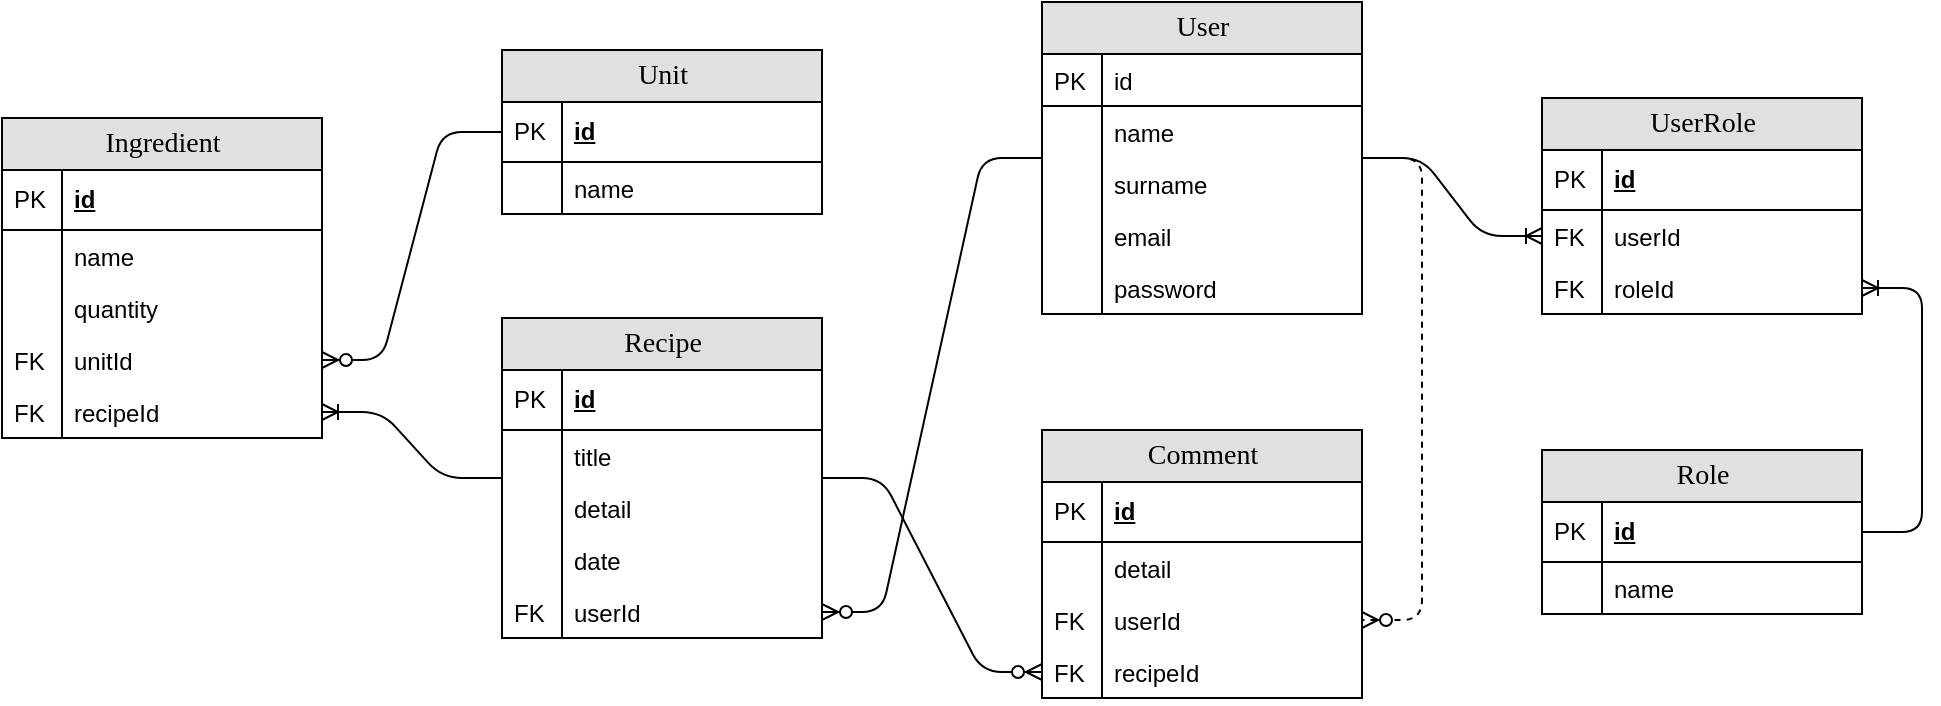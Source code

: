 <mxfile version="12.9.11"><diagram id="N-X_06qv6saV7PobfbN2" name="Page-1"><mxGraphModel dx="1480" dy="789" grid="1" gridSize="10" guides="1" tooltips="1" connect="1" arrows="1" fold="1" page="1" pageScale="1" pageWidth="850" pageHeight="1100" math="0" shadow="0"><root><mxCell id="0"/><mxCell id="1" parent="0"/><mxCell id="OZiYEc55eCf18Pakkvnl-6" value="Role" style="swimlane;html=1;fontStyle=0;childLayout=stackLayout;horizontal=1;startSize=26;fillColor=#e0e0e0;horizontalStack=0;resizeParent=1;resizeLast=0;collapsible=1;marginBottom=0;swimlaneFillColor=#ffffff;align=center;rounded=0;shadow=0;comic=0;labelBackgroundColor=none;strokeWidth=1;fontFamily=Verdana;fontSize=14;swimlaneLine=1;" vertex="1" parent="1"><mxGeometry x="1130" y="484" width="160" height="82" as="geometry"/></mxCell><mxCell id="OZiYEc55eCf18Pakkvnl-7" value="id" style="shape=partialRectangle;top=0;left=0;right=0;bottom=1;html=1;align=left;verticalAlign=middle;fillColor=none;spacingLeft=34;spacingRight=4;whiteSpace=wrap;overflow=hidden;rotatable=0;points=[[0,0.5],[1,0.5]];portConstraint=eastwest;dropTarget=0;fontStyle=5;" vertex="1" parent="OZiYEc55eCf18Pakkvnl-6"><mxGeometry y="26" width="160" height="30" as="geometry"/></mxCell><mxCell id="OZiYEc55eCf18Pakkvnl-8" value="PK" style="shape=partialRectangle;top=0;left=0;bottom=0;html=1;fillColor=none;align=left;verticalAlign=middle;spacingLeft=4;spacingRight=4;whiteSpace=wrap;overflow=hidden;rotatable=0;points=[];portConstraint=eastwest;part=1;" vertex="1" connectable="0" parent="OZiYEc55eCf18Pakkvnl-7"><mxGeometry width="30" height="30" as="geometry"/></mxCell><mxCell id="OZiYEc55eCf18Pakkvnl-9" value="name" style="shape=partialRectangle;top=0;left=0;right=0;bottom=0;align=left;verticalAlign=top;fillColor=none;spacingLeft=34;spacingRight=4;overflow=hidden;rotatable=0;points=[[0,0.5],[1,0.5]];portConstraint=eastwest;dropTarget=0;fontSize=12;" vertex="1" parent="OZiYEc55eCf18Pakkvnl-6"><mxGeometry y="56" width="160" height="26" as="geometry"/></mxCell><mxCell id="OZiYEc55eCf18Pakkvnl-10" value="" style="shape=partialRectangle;top=0;left=0;bottom=0;fillColor=none;align=left;verticalAlign=top;spacingLeft=4;spacingRight=4;overflow=hidden;rotatable=0;points=[];portConstraint=eastwest;part=1;fontSize=12;" vertex="1" connectable="0" parent="OZiYEc55eCf18Pakkvnl-9"><mxGeometry width="30" height="26" as="geometry"/></mxCell><mxCell id="OZiYEc55eCf18Pakkvnl-11" value="Comment" style="swimlane;html=1;fontStyle=0;childLayout=stackLayout;horizontal=1;startSize=26;fillColor=#e0e0e0;horizontalStack=0;resizeParent=1;resizeLast=0;collapsible=1;marginBottom=0;swimlaneFillColor=#ffffff;align=center;rounded=0;shadow=0;comic=0;labelBackgroundColor=none;strokeWidth=1;fontFamily=Verdana;fontSize=14" vertex="1" parent="1"><mxGeometry x="880" y="474" width="160" height="134" as="geometry"/></mxCell><mxCell id="OZiYEc55eCf18Pakkvnl-12" value="id" style="shape=partialRectangle;top=0;left=0;right=0;bottom=1;html=1;align=left;verticalAlign=middle;fillColor=none;spacingLeft=34;spacingRight=4;whiteSpace=wrap;overflow=hidden;rotatable=0;points=[[0,0.5],[1,0.5]];portConstraint=eastwest;dropTarget=0;fontStyle=5;" vertex="1" parent="OZiYEc55eCf18Pakkvnl-11"><mxGeometry y="26" width="160" height="30" as="geometry"/></mxCell><mxCell id="OZiYEc55eCf18Pakkvnl-13" value="PK" style="shape=partialRectangle;top=0;left=0;bottom=0;html=1;fillColor=none;align=left;verticalAlign=middle;spacingLeft=4;spacingRight=4;whiteSpace=wrap;overflow=hidden;rotatable=0;points=[];portConstraint=eastwest;part=1;" vertex="1" connectable="0" parent="OZiYEc55eCf18Pakkvnl-12"><mxGeometry width="30" height="30" as="geometry"/></mxCell><mxCell id="OZiYEc55eCf18Pakkvnl-14" value="detail" style="shape=partialRectangle;top=0;left=0;right=0;bottom=0;align=left;verticalAlign=top;fillColor=none;spacingLeft=34;spacingRight=4;overflow=hidden;rotatable=0;points=[[0,0.5],[1,0.5]];portConstraint=eastwest;dropTarget=0;fontSize=12;" vertex="1" parent="OZiYEc55eCf18Pakkvnl-11"><mxGeometry y="56" width="160" height="26" as="geometry"/></mxCell><mxCell id="OZiYEc55eCf18Pakkvnl-15" value="" style="shape=partialRectangle;top=0;left=0;bottom=0;fillColor=none;align=left;verticalAlign=top;spacingLeft=4;spacingRight=4;overflow=hidden;rotatable=0;points=[];portConstraint=eastwest;part=1;fontSize=12;" vertex="1" connectable="0" parent="OZiYEc55eCf18Pakkvnl-14"><mxGeometry width="30" height="26" as="geometry"/></mxCell><mxCell id="OZiYEc55eCf18Pakkvnl-16" value="userId" style="shape=partialRectangle;top=0;left=0;right=0;bottom=0;align=left;verticalAlign=top;fillColor=none;spacingLeft=34;spacingRight=4;overflow=hidden;rotatable=0;points=[[0,0.5],[1,0.5]];portConstraint=eastwest;dropTarget=0;fontSize=12;" vertex="1" parent="OZiYEc55eCf18Pakkvnl-11"><mxGeometry y="82" width="160" height="26" as="geometry"/></mxCell><mxCell id="OZiYEc55eCf18Pakkvnl-17" value="FK" style="shape=partialRectangle;top=0;left=0;bottom=0;fillColor=none;align=left;verticalAlign=top;spacingLeft=4;spacingRight=4;overflow=hidden;rotatable=0;points=[];portConstraint=eastwest;part=1;fontSize=12;" vertex="1" connectable="0" parent="OZiYEc55eCf18Pakkvnl-16"><mxGeometry width="30" height="26" as="geometry"/></mxCell><mxCell id="OZiYEc55eCf18Pakkvnl-18" value="recipeId" style="shape=partialRectangle;top=0;left=0;right=0;bottom=0;align=left;verticalAlign=top;fillColor=none;spacingLeft=34;spacingRight=4;overflow=hidden;rotatable=0;points=[[0,0.5],[1,0.5]];portConstraint=eastwest;dropTarget=0;fontSize=12;" vertex="1" parent="OZiYEc55eCf18Pakkvnl-11"><mxGeometry y="108" width="160" height="26" as="geometry"/></mxCell><mxCell id="OZiYEc55eCf18Pakkvnl-19" value="FK" style="shape=partialRectangle;top=0;left=0;bottom=0;fillColor=none;align=left;verticalAlign=top;spacingLeft=4;spacingRight=4;overflow=hidden;rotatable=0;points=[];portConstraint=eastwest;part=1;fontSize=12;" vertex="1" connectable="0" parent="OZiYEc55eCf18Pakkvnl-18"><mxGeometry width="30" height="26" as="geometry"/></mxCell><mxCell id="OZiYEc55eCf18Pakkvnl-20" value="User" style="swimlane;html=1;fontStyle=0;childLayout=stackLayout;horizontal=1;startSize=26;fillColor=#e0e0e0;horizontalStack=0;resizeParent=1;resizeLast=0;collapsible=1;marginBottom=0;swimlaneFillColor=#ffffff;align=center;rounded=0;shadow=0;comic=0;labelBackgroundColor=none;strokeWidth=1;fontFamily=Verdana;fontSize=14" vertex="1" parent="1"><mxGeometry x="880" y="260" width="160" height="156" as="geometry"/></mxCell><mxCell id="OZiYEc55eCf18Pakkvnl-21" value="id" style="shape=partialRectangle;top=0;left=0;right=0;bottom=1;align=left;verticalAlign=top;fillColor=none;spacingLeft=34;spacingRight=4;overflow=hidden;rotatable=0;points=[[0,0.5],[1,0.5]];portConstraint=eastwest;dropTarget=0;fontSize=12;" vertex="1" parent="OZiYEc55eCf18Pakkvnl-20"><mxGeometry y="26" width="160" height="26" as="geometry"/></mxCell><mxCell id="OZiYEc55eCf18Pakkvnl-22" value="PK" style="shape=partialRectangle;top=0;left=0;bottom=0;fillColor=none;align=left;verticalAlign=top;spacingLeft=4;spacingRight=4;overflow=hidden;rotatable=0;points=[];portConstraint=eastwest;part=1;fontSize=12;" vertex="1" connectable="0" parent="OZiYEc55eCf18Pakkvnl-21"><mxGeometry width="30" height="26" as="geometry"/></mxCell><mxCell id="OZiYEc55eCf18Pakkvnl-23" value="name" style="shape=partialRectangle;top=0;left=0;right=0;bottom=0;align=left;verticalAlign=top;fillColor=none;spacingLeft=34;spacingRight=4;overflow=hidden;rotatable=0;points=[[0,0.5],[1,0.5]];portConstraint=eastwest;dropTarget=0;fontSize=12;" vertex="1" parent="OZiYEc55eCf18Pakkvnl-20"><mxGeometry y="52" width="160" height="26" as="geometry"/></mxCell><mxCell id="OZiYEc55eCf18Pakkvnl-24" value="" style="shape=partialRectangle;top=0;left=0;bottom=0;fillColor=none;align=left;verticalAlign=top;spacingLeft=4;spacingRight=4;overflow=hidden;rotatable=0;points=[];portConstraint=eastwest;part=1;fontSize=12;" vertex="1" connectable="0" parent="OZiYEc55eCf18Pakkvnl-23"><mxGeometry width="30" height="26" as="geometry"/></mxCell><mxCell id="OZiYEc55eCf18Pakkvnl-25" value="surname" style="shape=partialRectangle;top=0;left=0;right=0;bottom=0;align=left;verticalAlign=top;fillColor=none;spacingLeft=34;spacingRight=4;overflow=hidden;rotatable=0;points=[[0,0.5],[1,0.5]];portConstraint=eastwest;dropTarget=0;fontSize=12;" vertex="1" parent="OZiYEc55eCf18Pakkvnl-20"><mxGeometry y="78" width="160" height="26" as="geometry"/></mxCell><mxCell id="OZiYEc55eCf18Pakkvnl-26" value="" style="shape=partialRectangle;top=0;left=0;bottom=0;fillColor=none;align=left;verticalAlign=top;spacingLeft=4;spacingRight=4;overflow=hidden;rotatable=0;points=[];portConstraint=eastwest;part=1;fontSize=12;" vertex="1" connectable="0" parent="OZiYEc55eCf18Pakkvnl-25"><mxGeometry width="30" height="26" as="geometry"/></mxCell><mxCell id="OZiYEc55eCf18Pakkvnl-27" value="email" style="shape=partialRectangle;top=0;left=0;right=0;bottom=0;align=left;verticalAlign=top;fillColor=none;spacingLeft=34;spacingRight=4;overflow=hidden;rotatable=0;points=[[0,0.5],[1,0.5]];portConstraint=eastwest;dropTarget=0;fontSize=12;" vertex="1" parent="OZiYEc55eCf18Pakkvnl-20"><mxGeometry y="104" width="160" height="26" as="geometry"/></mxCell><mxCell id="OZiYEc55eCf18Pakkvnl-28" value="" style="shape=partialRectangle;top=0;left=0;bottom=0;fillColor=none;align=left;verticalAlign=top;spacingLeft=4;spacingRight=4;overflow=hidden;rotatable=0;points=[];portConstraint=eastwest;part=1;fontSize=12;" vertex="1" connectable="0" parent="OZiYEc55eCf18Pakkvnl-27"><mxGeometry width="30" height="26" as="geometry"/></mxCell><mxCell id="OZiYEc55eCf18Pakkvnl-29" value="password" style="shape=partialRectangle;top=0;left=0;right=0;bottom=0;align=left;verticalAlign=top;fillColor=none;spacingLeft=34;spacingRight=4;overflow=hidden;rotatable=0;points=[[0,0.5],[1,0.5]];portConstraint=eastwest;dropTarget=0;fontSize=12;" vertex="1" parent="OZiYEc55eCf18Pakkvnl-20"><mxGeometry y="130" width="160" height="26" as="geometry"/></mxCell><mxCell id="OZiYEc55eCf18Pakkvnl-30" value="" style="shape=partialRectangle;top=0;left=0;bottom=0;fillColor=none;align=left;verticalAlign=top;spacingLeft=4;spacingRight=4;overflow=hidden;rotatable=0;points=[];portConstraint=eastwest;part=1;fontSize=12;" vertex="1" connectable="0" parent="OZiYEc55eCf18Pakkvnl-29"><mxGeometry width="30" height="26" as="geometry"/></mxCell><mxCell id="OZiYEc55eCf18Pakkvnl-31" value="" style="edgeStyle=entityRelationEdgeStyle;fontSize=12;html=1;endArrow=ERoneToMany;" edge="1" parent="1" source="OZiYEc55eCf18Pakkvnl-20" target="OZiYEc55eCf18Pakkvnl-94"><mxGeometry width="100" height="100" relative="1" as="geometry"><mxPoint x="710" y="374" as="sourcePoint"/><mxPoint x="810" y="274" as="targetPoint"/></mxGeometry></mxCell><mxCell id="OZiYEc55eCf18Pakkvnl-32" value="" style="edgeStyle=entityRelationEdgeStyle;fontSize=12;html=1;endArrow=ERoneToMany;" edge="1" parent="1" source="OZiYEc55eCf18Pakkvnl-6" target="OZiYEc55eCf18Pakkvnl-96"><mxGeometry width="100" height="100" relative="1" as="geometry"><mxPoint x="990" y="344" as="sourcePoint"/><mxPoint x="1090" y="244" as="targetPoint"/></mxGeometry></mxCell><mxCell id="OZiYEc55eCf18Pakkvnl-33" value="Ingredient" style="swimlane;html=1;fontStyle=0;childLayout=stackLayout;horizontal=1;startSize=26;fillColor=#e0e0e0;horizontalStack=0;resizeParent=1;resizeLast=0;collapsible=1;marginBottom=0;swimlaneFillColor=#ffffff;align=center;rounded=0;shadow=0;comic=0;labelBackgroundColor=none;strokeWidth=1;fontFamily=Verdana;fontSize=14" vertex="1" parent="1"><mxGeometry x="360" y="318" width="160" height="160" as="geometry"/></mxCell><mxCell id="OZiYEc55eCf18Pakkvnl-34" value="id" style="shape=partialRectangle;top=0;left=0;right=0;bottom=1;html=1;align=left;verticalAlign=middle;fillColor=none;spacingLeft=34;spacingRight=4;whiteSpace=wrap;overflow=hidden;rotatable=0;points=[[0,0.5],[1,0.5]];portConstraint=eastwest;dropTarget=0;fontStyle=5;" vertex="1" parent="OZiYEc55eCf18Pakkvnl-33"><mxGeometry y="26" width="160" height="30" as="geometry"/></mxCell><mxCell id="OZiYEc55eCf18Pakkvnl-35" value="PK" style="shape=partialRectangle;top=0;left=0;bottom=0;html=1;fillColor=none;align=left;verticalAlign=middle;spacingLeft=4;spacingRight=4;whiteSpace=wrap;overflow=hidden;rotatable=0;points=[];portConstraint=eastwest;part=1;" vertex="1" connectable="0" parent="OZiYEc55eCf18Pakkvnl-34"><mxGeometry width="30" height="30" as="geometry"/></mxCell><mxCell id="OZiYEc55eCf18Pakkvnl-36" value="name" style="shape=partialRectangle;top=0;left=0;right=0;bottom=0;align=left;verticalAlign=top;fillColor=none;spacingLeft=34;spacingRight=4;overflow=hidden;rotatable=0;points=[[0,0.5],[1,0.5]];portConstraint=eastwest;dropTarget=0;fontSize=12;" vertex="1" parent="OZiYEc55eCf18Pakkvnl-33"><mxGeometry y="56" width="160" height="26" as="geometry"/></mxCell><mxCell id="OZiYEc55eCf18Pakkvnl-37" value="" style="shape=partialRectangle;top=0;left=0;bottom=0;fillColor=none;align=left;verticalAlign=top;spacingLeft=4;spacingRight=4;overflow=hidden;rotatable=0;points=[];portConstraint=eastwest;part=1;fontSize=12;" vertex="1" connectable="0" parent="OZiYEc55eCf18Pakkvnl-36"><mxGeometry width="30" height="26" as="geometry"/></mxCell><mxCell id="OZiYEc55eCf18Pakkvnl-38" value="quantity" style="shape=partialRectangle;top=0;left=0;right=0;bottom=0;align=left;verticalAlign=top;fillColor=none;spacingLeft=34;spacingRight=4;overflow=hidden;rotatable=0;points=[[0,0.5],[1,0.5]];portConstraint=eastwest;dropTarget=0;fontSize=12;" vertex="1" parent="OZiYEc55eCf18Pakkvnl-33"><mxGeometry y="82" width="160" height="26" as="geometry"/></mxCell><mxCell id="OZiYEc55eCf18Pakkvnl-39" value="" style="shape=partialRectangle;top=0;left=0;bottom=0;fillColor=none;align=left;verticalAlign=top;spacingLeft=4;spacingRight=4;overflow=hidden;rotatable=0;points=[];portConstraint=eastwest;part=1;fontSize=12;" vertex="1" connectable="0" parent="OZiYEc55eCf18Pakkvnl-38"><mxGeometry width="30" height="26" as="geometry"/></mxCell><mxCell id="OZiYEc55eCf18Pakkvnl-40" value="unitId" style="shape=partialRectangle;top=0;left=0;right=0;bottom=0;align=left;verticalAlign=top;fillColor=none;spacingLeft=34;spacingRight=4;overflow=hidden;rotatable=0;points=[[0,0.5],[1,0.5]];portConstraint=eastwest;dropTarget=0;fontSize=12;" vertex="1" parent="OZiYEc55eCf18Pakkvnl-33"><mxGeometry y="108" width="160" height="26" as="geometry"/></mxCell><mxCell id="OZiYEc55eCf18Pakkvnl-41" value="FK" style="shape=partialRectangle;top=0;left=0;bottom=0;fillColor=none;align=left;verticalAlign=top;spacingLeft=4;spacingRight=4;overflow=hidden;rotatable=0;points=[];portConstraint=eastwest;part=1;fontSize=12;" vertex="1" connectable="0" parent="OZiYEc55eCf18Pakkvnl-40"><mxGeometry width="30" height="26" as="geometry"/></mxCell><mxCell id="OZiYEc55eCf18Pakkvnl-42" value="recipeId" style="shape=partialRectangle;top=0;left=0;right=0;bottom=0;align=left;verticalAlign=top;fillColor=none;spacingLeft=34;spacingRight=4;overflow=hidden;rotatable=0;points=[[0,0.5],[1,0.5]];portConstraint=eastwest;dropTarget=0;fontSize=12;" vertex="1" parent="OZiYEc55eCf18Pakkvnl-33"><mxGeometry y="134" width="160" height="26" as="geometry"/></mxCell><mxCell id="OZiYEc55eCf18Pakkvnl-43" value="FK" style="shape=partialRectangle;top=0;left=0;bottom=0;fillColor=none;align=left;verticalAlign=top;spacingLeft=4;spacingRight=4;overflow=hidden;rotatable=0;points=[];portConstraint=eastwest;part=1;fontSize=12;" vertex="1" connectable="0" parent="OZiYEc55eCf18Pakkvnl-42"><mxGeometry width="30" height="26" as="geometry"/></mxCell><mxCell id="OZiYEc55eCf18Pakkvnl-44" value="Unit" style="swimlane;html=1;fontStyle=0;childLayout=stackLayout;horizontal=1;startSize=26;fillColor=#e0e0e0;horizontalStack=0;resizeParent=1;resizeLast=0;collapsible=1;marginBottom=0;swimlaneFillColor=#ffffff;align=center;rounded=0;shadow=0;comic=0;labelBackgroundColor=none;strokeWidth=1;fontFamily=Verdana;fontSize=14" vertex="1" parent="1"><mxGeometry x="610" y="284" width="160" height="82" as="geometry"/></mxCell><mxCell id="OZiYEc55eCf18Pakkvnl-45" value="id" style="shape=partialRectangle;top=0;left=0;right=0;bottom=1;html=1;align=left;verticalAlign=middle;fillColor=none;spacingLeft=34;spacingRight=4;whiteSpace=wrap;overflow=hidden;rotatable=0;points=[[0,0.5],[1,0.5]];portConstraint=eastwest;dropTarget=0;fontStyle=5;" vertex="1" parent="OZiYEc55eCf18Pakkvnl-44"><mxGeometry y="26" width="160" height="30" as="geometry"/></mxCell><mxCell id="OZiYEc55eCf18Pakkvnl-46" value="PK" style="shape=partialRectangle;top=0;left=0;bottom=0;html=1;fillColor=none;align=left;verticalAlign=middle;spacingLeft=4;spacingRight=4;whiteSpace=wrap;overflow=hidden;rotatable=0;points=[];portConstraint=eastwest;part=1;" vertex="1" connectable="0" parent="OZiYEc55eCf18Pakkvnl-45"><mxGeometry width="30" height="30" as="geometry"/></mxCell><mxCell id="OZiYEc55eCf18Pakkvnl-47" value="name" style="shape=partialRectangle;top=0;left=0;right=0;bottom=0;align=left;verticalAlign=top;fillColor=none;spacingLeft=34;spacingRight=4;overflow=hidden;rotatable=0;points=[[0,0.5],[1,0.5]];portConstraint=eastwest;dropTarget=0;fontSize=12;" vertex="1" parent="OZiYEc55eCf18Pakkvnl-44"><mxGeometry y="56" width="160" height="26" as="geometry"/></mxCell><mxCell id="OZiYEc55eCf18Pakkvnl-48" value="" style="shape=partialRectangle;top=0;left=0;bottom=0;fillColor=none;align=left;verticalAlign=top;spacingLeft=4;spacingRight=4;overflow=hidden;rotatable=0;points=[];portConstraint=eastwest;part=1;fontSize=12;" vertex="1" connectable="0" parent="OZiYEc55eCf18Pakkvnl-47"><mxGeometry width="30" height="26" as="geometry"/></mxCell><mxCell id="OZiYEc55eCf18Pakkvnl-49" value="" style="edgeStyle=entityRelationEdgeStyle;fontSize=12;html=1;endArrow=ERoneToMany;" edge="1" parent="1" source="OZiYEc55eCf18Pakkvnl-50" target="OZiYEc55eCf18Pakkvnl-42"><mxGeometry width="100" height="100" relative="1" as="geometry"><mxPoint x="700" y="748" as="sourcePoint"/><mxPoint x="800" y="648" as="targetPoint"/></mxGeometry></mxCell><mxCell id="OZiYEc55eCf18Pakkvnl-50" value="Recipe" style="swimlane;html=1;fontStyle=0;childLayout=stackLayout;horizontal=1;startSize=26;fillColor=#e0e0e0;horizontalStack=0;resizeParent=1;resizeLast=0;collapsible=1;marginBottom=0;swimlaneFillColor=#ffffff;align=center;rounded=0;shadow=0;comic=0;labelBackgroundColor=none;strokeWidth=1;fontFamily=Verdana;fontSize=14" vertex="1" parent="1"><mxGeometry x="610" y="418" width="160" height="160" as="geometry"/></mxCell><mxCell id="OZiYEc55eCf18Pakkvnl-51" value="id" style="shape=partialRectangle;top=0;left=0;right=0;bottom=1;html=1;align=left;verticalAlign=middle;fillColor=none;spacingLeft=34;spacingRight=4;whiteSpace=wrap;overflow=hidden;rotatable=0;points=[[0,0.5],[1,0.5]];portConstraint=eastwest;dropTarget=0;fontStyle=5;" vertex="1" parent="OZiYEc55eCf18Pakkvnl-50"><mxGeometry y="26" width="160" height="30" as="geometry"/></mxCell><mxCell id="OZiYEc55eCf18Pakkvnl-52" value="PK" style="shape=partialRectangle;top=0;left=0;bottom=0;html=1;fillColor=none;align=left;verticalAlign=middle;spacingLeft=4;spacingRight=4;whiteSpace=wrap;overflow=hidden;rotatable=0;points=[];portConstraint=eastwest;part=1;" vertex="1" connectable="0" parent="OZiYEc55eCf18Pakkvnl-51"><mxGeometry width="30" height="30" as="geometry"/></mxCell><mxCell id="OZiYEc55eCf18Pakkvnl-53" value="title" style="shape=partialRectangle;top=0;left=0;right=0;bottom=0;align=left;verticalAlign=top;fillColor=none;spacingLeft=34;spacingRight=4;overflow=hidden;rotatable=0;points=[[0,0.5],[1,0.5]];portConstraint=eastwest;dropTarget=0;fontSize=12;" vertex="1" parent="OZiYEc55eCf18Pakkvnl-50"><mxGeometry y="56" width="160" height="26" as="geometry"/></mxCell><mxCell id="OZiYEc55eCf18Pakkvnl-54" value="" style="shape=partialRectangle;top=0;left=0;bottom=0;fillColor=none;align=left;verticalAlign=top;spacingLeft=4;spacingRight=4;overflow=hidden;rotatable=0;points=[];portConstraint=eastwest;part=1;fontSize=12;" vertex="1" connectable="0" parent="OZiYEc55eCf18Pakkvnl-53"><mxGeometry width="30" height="26" as="geometry"/></mxCell><mxCell id="OZiYEc55eCf18Pakkvnl-55" value="detail" style="shape=partialRectangle;top=0;left=0;right=0;bottom=0;align=left;verticalAlign=top;fillColor=none;spacingLeft=34;spacingRight=4;overflow=hidden;rotatable=0;points=[[0,0.5],[1,0.5]];portConstraint=eastwest;dropTarget=0;fontSize=12;" vertex="1" parent="OZiYEc55eCf18Pakkvnl-50"><mxGeometry y="82" width="160" height="26" as="geometry"/></mxCell><mxCell id="OZiYEc55eCf18Pakkvnl-56" value="" style="shape=partialRectangle;top=0;left=0;bottom=0;fillColor=none;align=left;verticalAlign=top;spacingLeft=4;spacingRight=4;overflow=hidden;rotatable=0;points=[];portConstraint=eastwest;part=1;fontSize=12;" vertex="1" connectable="0" parent="OZiYEc55eCf18Pakkvnl-55"><mxGeometry width="30" height="26" as="geometry"/></mxCell><mxCell id="OZiYEc55eCf18Pakkvnl-57" value="date" style="shape=partialRectangle;top=0;left=0;right=0;bottom=0;align=left;verticalAlign=top;fillColor=none;spacingLeft=34;spacingRight=4;overflow=hidden;rotatable=0;points=[[0,0.5],[1,0.5]];portConstraint=eastwest;dropTarget=0;fontSize=12;" vertex="1" parent="OZiYEc55eCf18Pakkvnl-50"><mxGeometry y="108" width="160" height="26" as="geometry"/></mxCell><mxCell id="OZiYEc55eCf18Pakkvnl-58" value="" style="shape=partialRectangle;top=0;left=0;bottom=0;fillColor=none;align=left;verticalAlign=top;spacingLeft=4;spacingRight=4;overflow=hidden;rotatable=0;points=[];portConstraint=eastwest;part=1;fontSize=12;" vertex="1" connectable="0" parent="OZiYEc55eCf18Pakkvnl-57"><mxGeometry width="30" height="26" as="geometry"/></mxCell><mxCell id="OZiYEc55eCf18Pakkvnl-59" value="userId" style="shape=partialRectangle;top=0;left=0;right=0;bottom=0;align=left;verticalAlign=top;fillColor=none;spacingLeft=34;spacingRight=4;overflow=hidden;rotatable=0;points=[[0,0.5],[1,0.5]];portConstraint=eastwest;dropTarget=0;fontSize=12;" vertex="1" parent="OZiYEc55eCf18Pakkvnl-50"><mxGeometry y="134" width="160" height="26" as="geometry"/></mxCell><mxCell id="OZiYEc55eCf18Pakkvnl-60" value="FK" style="shape=partialRectangle;top=0;left=0;bottom=0;fillColor=none;align=left;verticalAlign=top;spacingLeft=4;spacingRight=4;overflow=hidden;rotatable=0;points=[];portConstraint=eastwest;part=1;fontSize=12;" vertex="1" connectable="0" parent="OZiYEc55eCf18Pakkvnl-59"><mxGeometry width="30" height="26" as="geometry"/></mxCell><mxCell id="OZiYEc55eCf18Pakkvnl-61" value="" style="edgeStyle=entityRelationEdgeStyle;fontSize=12;html=1;endArrow=ERzeroToMany;endFill=1;dashed=1;" edge="1" parent="1" source="OZiYEc55eCf18Pakkvnl-20" target="OZiYEc55eCf18Pakkvnl-16"><mxGeometry width="100" height="100" relative="1" as="geometry"><mxPoint x="940" y="514" as="sourcePoint"/><mxPoint x="1110" y="574" as="targetPoint"/></mxGeometry></mxCell><mxCell id="OZiYEc55eCf18Pakkvnl-62" value="" style="edgeStyle=entityRelationEdgeStyle;fontSize=12;html=1;endArrow=ERzeroToMany;endFill=1;" edge="1" parent="1" source="OZiYEc55eCf18Pakkvnl-20" target="OZiYEc55eCf18Pakkvnl-59"><mxGeometry width="100" height="100" relative="1" as="geometry"><mxPoint x="760" y="524" as="sourcePoint"/><mxPoint x="860" y="424" as="targetPoint"/></mxGeometry></mxCell><mxCell id="OZiYEc55eCf18Pakkvnl-63" value="" style="edgeStyle=entityRelationEdgeStyle;fontSize=12;html=1;endArrow=ERzeroToMany;endFill=1;" edge="1" parent="1" source="OZiYEc55eCf18Pakkvnl-50" target="OZiYEc55eCf18Pakkvnl-18"><mxGeometry width="100" height="100" relative="1" as="geometry"><mxPoint x="770" y="424" as="sourcePoint"/><mxPoint x="690" y="584" as="targetPoint"/></mxGeometry></mxCell><mxCell id="OZiYEc55eCf18Pakkvnl-64" value="" style="edgeStyle=entityRelationEdgeStyle;fontSize=12;html=1;endArrow=ERzeroToMany;endFill=1;" edge="1" parent="1" source="OZiYEc55eCf18Pakkvnl-44" target="OZiYEc55eCf18Pakkvnl-40"><mxGeometry width="100" height="100" relative="1" as="geometry"><mxPoint x="350" y="638" as="sourcePoint"/><mxPoint x="450" y="538" as="targetPoint"/></mxGeometry></mxCell><mxCell id="OZiYEc55eCf18Pakkvnl-91" value="UserRole" style="swimlane;html=1;fontStyle=0;childLayout=stackLayout;horizontal=1;startSize=26;fillColor=#e0e0e0;horizontalStack=0;resizeParent=1;resizeLast=0;collapsible=1;marginBottom=0;swimlaneFillColor=#ffffff;align=center;rounded=0;shadow=0;comic=0;labelBackgroundColor=none;strokeWidth=1;fontFamily=Verdana;fontSize=14" vertex="1" parent="1"><mxGeometry x="1130" y="308" width="160" height="108" as="geometry"/></mxCell><mxCell id="OZiYEc55eCf18Pakkvnl-92" value="id" style="shape=partialRectangle;top=0;left=0;right=0;bottom=1;html=1;align=left;verticalAlign=middle;fillColor=none;spacingLeft=34;spacingRight=4;whiteSpace=wrap;overflow=hidden;rotatable=0;points=[[0,0.5],[1,0.5]];portConstraint=eastwest;dropTarget=0;fontStyle=5;" vertex="1" parent="OZiYEc55eCf18Pakkvnl-91"><mxGeometry y="26" width="160" height="30" as="geometry"/></mxCell><mxCell id="OZiYEc55eCf18Pakkvnl-93" value="PK" style="shape=partialRectangle;top=0;left=0;bottom=0;html=1;fillColor=none;align=left;verticalAlign=middle;spacingLeft=4;spacingRight=4;whiteSpace=wrap;overflow=hidden;rotatable=0;points=[];portConstraint=eastwest;part=1;" vertex="1" connectable="0" parent="OZiYEc55eCf18Pakkvnl-92"><mxGeometry width="30" height="30" as="geometry"/></mxCell><mxCell id="OZiYEc55eCf18Pakkvnl-94" value="userId" style="shape=partialRectangle;top=0;left=0;right=0;bottom=0;align=left;verticalAlign=top;fillColor=none;spacingLeft=34;spacingRight=4;overflow=hidden;rotatable=0;points=[[0,0.5],[1,0.5]];portConstraint=eastwest;dropTarget=0;fontSize=12;" vertex="1" parent="OZiYEc55eCf18Pakkvnl-91"><mxGeometry y="56" width="160" height="26" as="geometry"/></mxCell><mxCell id="OZiYEc55eCf18Pakkvnl-95" value="FK" style="shape=partialRectangle;top=0;left=0;bottom=0;fillColor=none;align=left;verticalAlign=top;spacingLeft=4;spacingRight=4;overflow=hidden;rotatable=0;points=[];portConstraint=eastwest;part=1;fontSize=12;" vertex="1" connectable="0" parent="OZiYEc55eCf18Pakkvnl-94"><mxGeometry width="30" height="26" as="geometry"/></mxCell><mxCell id="OZiYEc55eCf18Pakkvnl-96" value="roleId" style="shape=partialRectangle;top=0;left=0;right=0;bottom=0;align=left;verticalAlign=top;fillColor=none;spacingLeft=34;spacingRight=4;overflow=hidden;rotatable=0;points=[[0,0.5],[1,0.5]];portConstraint=eastwest;dropTarget=0;fontSize=12;" vertex="1" parent="OZiYEc55eCf18Pakkvnl-91"><mxGeometry y="82" width="160" height="26" as="geometry"/></mxCell><mxCell id="OZiYEc55eCf18Pakkvnl-97" value="FK" style="shape=partialRectangle;top=0;left=0;bottom=0;fillColor=none;align=left;verticalAlign=top;spacingLeft=4;spacingRight=4;overflow=hidden;rotatable=0;points=[];portConstraint=eastwest;part=1;fontSize=12;" vertex="1" connectable="0" parent="OZiYEc55eCf18Pakkvnl-96"><mxGeometry width="30" height="26" as="geometry"/></mxCell></root></mxGraphModel></diagram></mxfile>